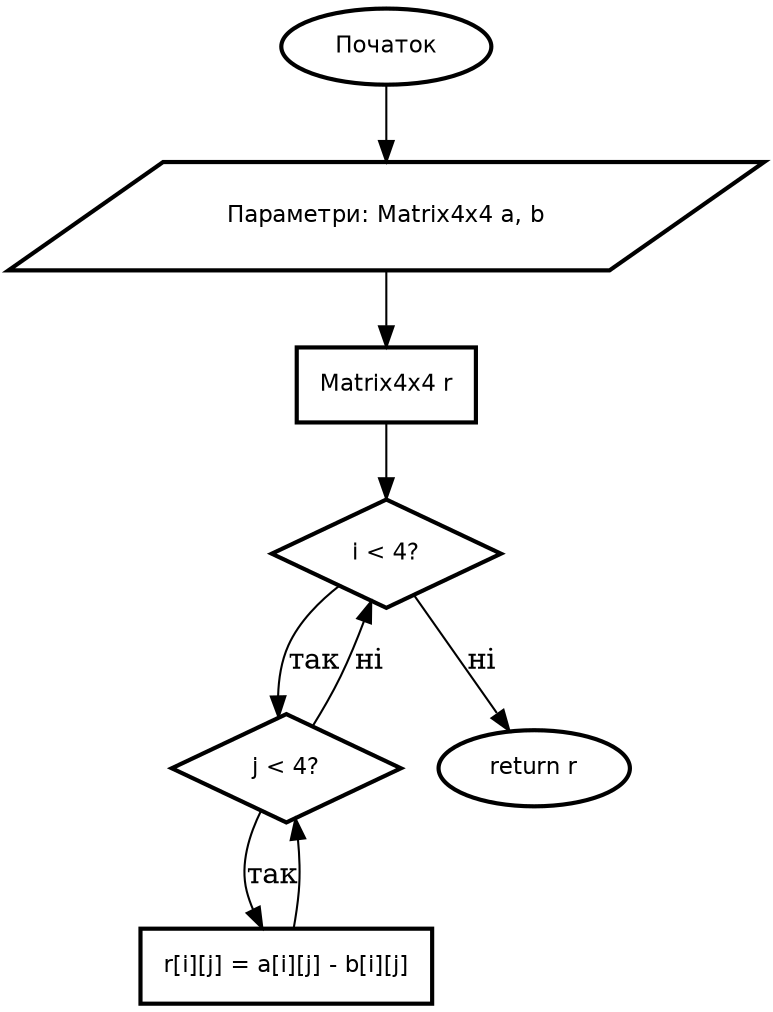 digraph operator_minus {
    rankdir=TB;
    node [
    shape=box,
    style="solid,bold",
    fontname="DejaVu Sans",
    fontsize=11,
    margin="0.15,0.1",
    fixedsize=false
    ];

    start [shape=oval, label="Початок"];
    inpar [shape=parallelogram, label="Параметри: Matrix4x4 a, b"];
    init  [shape=rectangle, label="Matrix4x4 r"];
    loop1 [shape=diamond, label="i < 4?"];
    loop2 [shape=diamond, label="j < 4?"];
    calc  [shape=rectangle, label="r[i][j] = a[i][j] - b[i][j]"];
    endok [shape=oval, label="return r"];

    start -> inpar -> init -> loop1;
    loop1 -> loop2 [label="так"];
    loop2 -> calc [label="так"];
    calc -> loop2;
    loop2 -> loop1 [label="ні"];
    loop1 -> endok [label="ні"];
}
